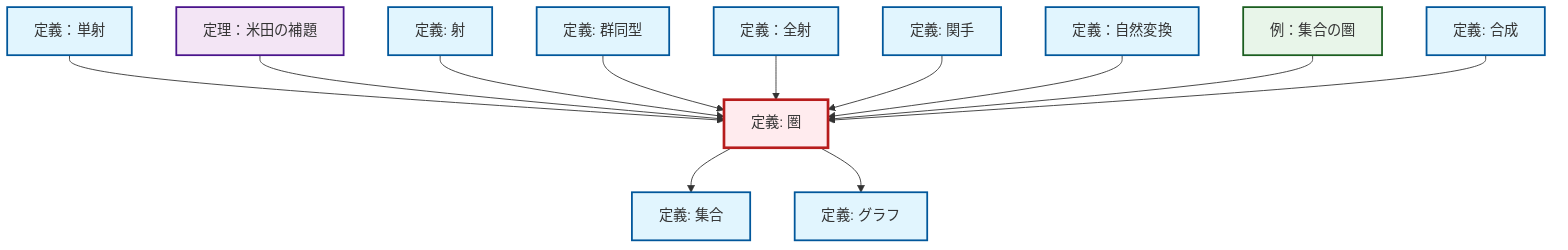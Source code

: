 graph TD
    classDef definition fill:#e1f5fe,stroke:#01579b,stroke-width:2px
    classDef theorem fill:#f3e5f5,stroke:#4a148c,stroke-width:2px
    classDef axiom fill:#fff3e0,stroke:#e65100,stroke-width:2px
    classDef example fill:#e8f5e9,stroke:#1b5e20,stroke-width:2px
    classDef current fill:#ffebee,stroke:#b71c1c,stroke-width:3px
    def-morphism["定義: 射"]:::definition
    thm-yoneda["定理：米田の補題"]:::theorem
    def-set["定義: 集合"]:::definition
    def-epimorphism["定義：全射"]:::definition
    def-composition["定義: 合成"]:::definition
    def-isomorphism["定義: 群同型"]:::definition
    def-natural-transformation["定義：自然変換"]:::definition
    ex-set-category["例：集合の圏"]:::example
    def-category["定義: 圏"]:::definition
    def-monomorphism["定義：単射"]:::definition
    def-functor["定義: 関手"]:::definition
    def-graph["定義: グラフ"]:::definition
    def-monomorphism --> def-category
    thm-yoneda --> def-category
    def-morphism --> def-category
    def-isomorphism --> def-category
    def-category --> def-set
    def-epimorphism --> def-category
    def-functor --> def-category
    def-natural-transformation --> def-category
    ex-set-category --> def-category
    def-category --> def-graph
    def-composition --> def-category
    class def-category current
